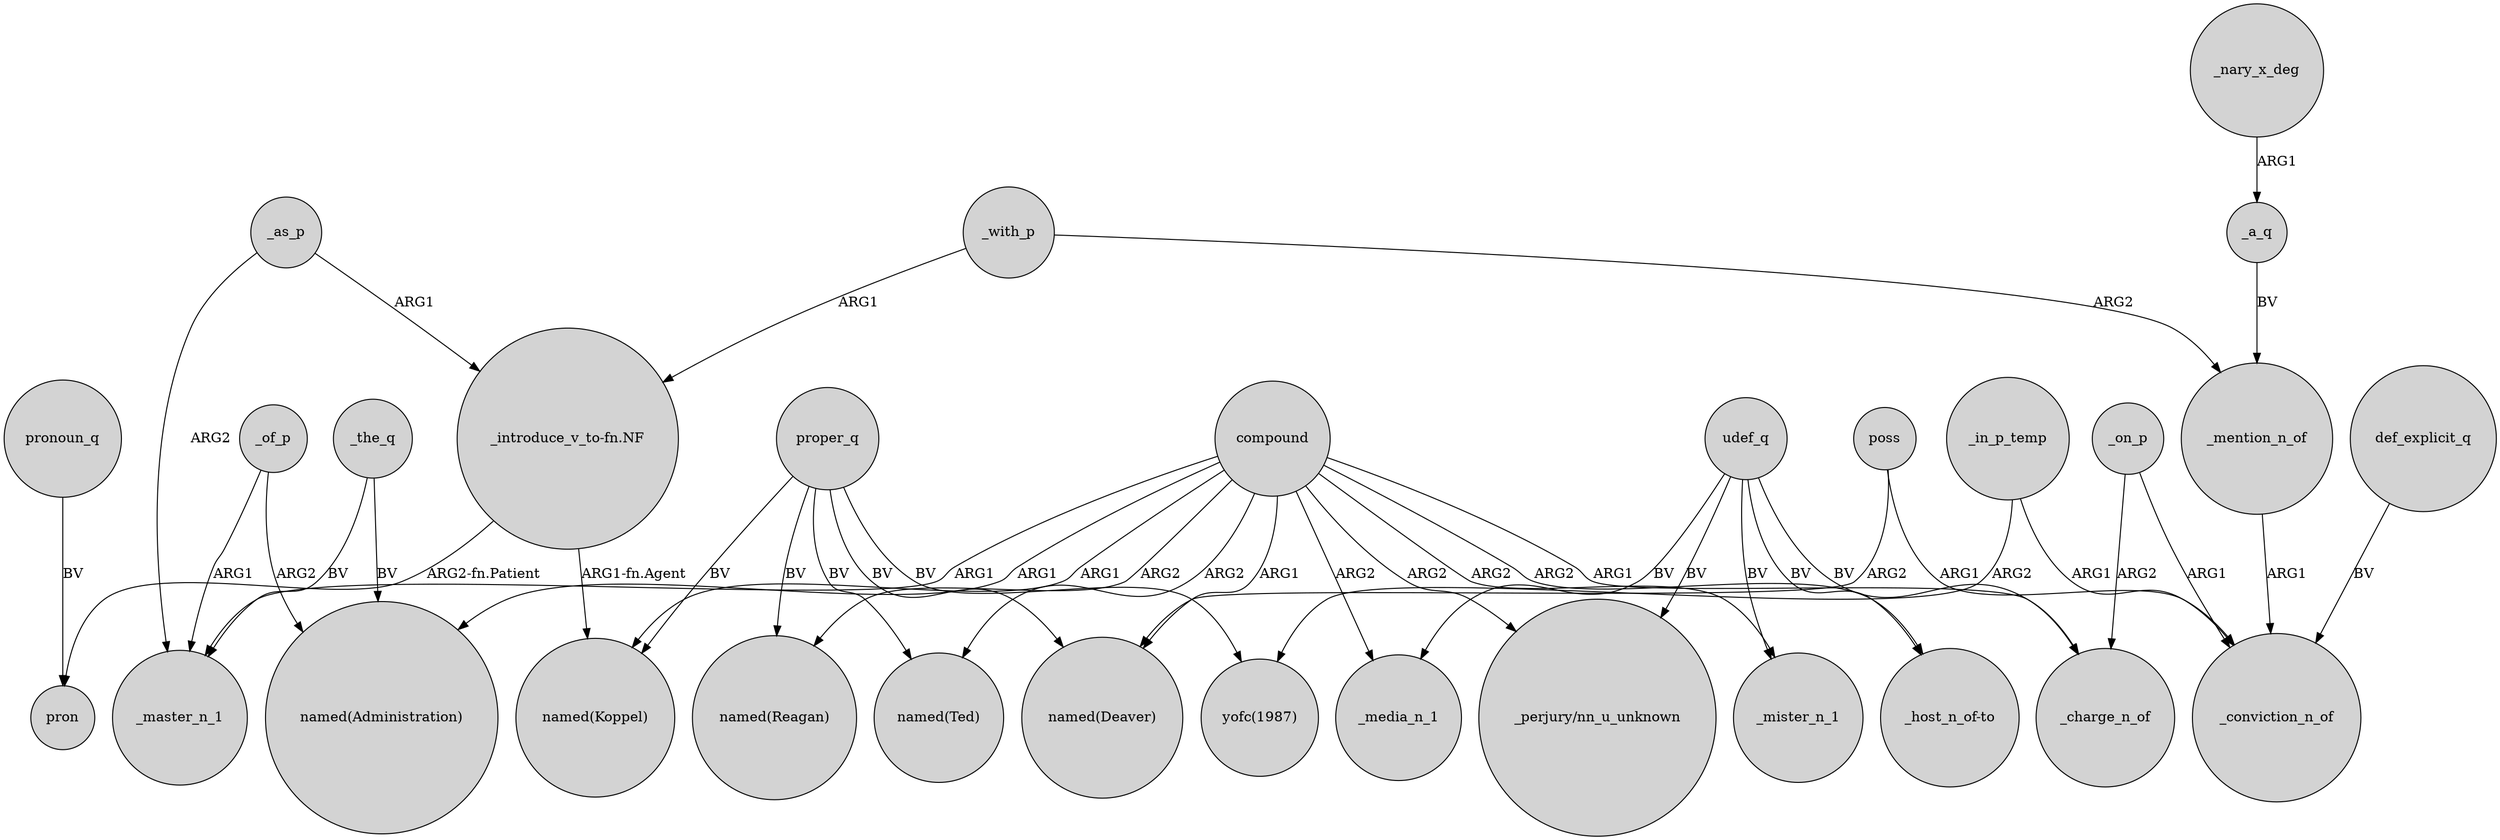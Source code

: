 digraph {
	node [shape=circle style=filled]
	proper_q -> "named(Koppel)" [label=BV]
	_of_p -> _master_n_1 [label=ARG1]
	_in_p_temp -> _conviction_n_of [label=ARG1]
	_in_p_temp -> "yofc(1987)" [label=ARG2]
	_a_q -> _mention_n_of [label=BV]
	_as_p -> "_introduce_v_to-fn.NF" [label=ARG1]
	_on_p -> _charge_n_of [label=ARG2]
	"_introduce_v_to-fn.NF" -> pron [label="ARG2-fn.Patient"]
	compound -> _mister_n_1 [label=ARG2]
	compound -> _master_n_1 [label=ARG1]
	udef_q -> _mister_n_1 [label=BV]
	udef_q -> _media_n_1 [label=BV]
	_as_p -> _master_n_1 [label=ARG2]
	_with_p -> _mention_n_of [label=ARG2]
	udef_q -> _charge_n_of [label=BV]
	proper_q -> "named(Deaver)" [label=BV]
	compound -> "named(Administration)" [label=ARG1]
	_on_p -> _conviction_n_of [label=ARG1]
	udef_q -> "_perjury/nn_u_unknown" [label=BV]
	compound -> _media_n_1 [label=ARG2]
	pronoun_q -> pron [label=BV]
	def_explicit_q -> _conviction_n_of [label=BV]
	compound -> "named(Ted)" [label=ARG2]
	compound -> "_host_n_of-to" [label=ARG2]
	compound -> "_perjury/nn_u_unknown" [label=ARG2]
	_the_q -> "named(Administration)" [label=BV]
	compound -> _charge_n_of [label=ARG1]
	"_introduce_v_to-fn.NF" -> "named(Koppel)" [label="ARG1-fn.Agent"]
	proper_q -> "named(Ted)" [label=BV]
	proper_q -> "yofc(1987)" [label=BV]
	_nary_x_deg -> _a_q [label=ARG1]
	proper_q -> "named(Reagan)" [label=BV]
	compound -> "named(Reagan)" [label=ARG2]
	_the_q -> _master_n_1 [label=BV]
	_with_p -> "_introduce_v_to-fn.NF" [label=ARG1]
	compound -> "named(Koppel)" [label=ARG1]
	poss -> _conviction_n_of [label=ARG1]
	_of_p -> "named(Administration)" [label=ARG2]
	_mention_n_of -> _conviction_n_of [label=ARG1]
	poss -> "named(Deaver)" [label=ARG2]
	udef_q -> "_host_n_of-to" [label=BV]
	compound -> "named(Deaver)" [label=ARG1]
}
